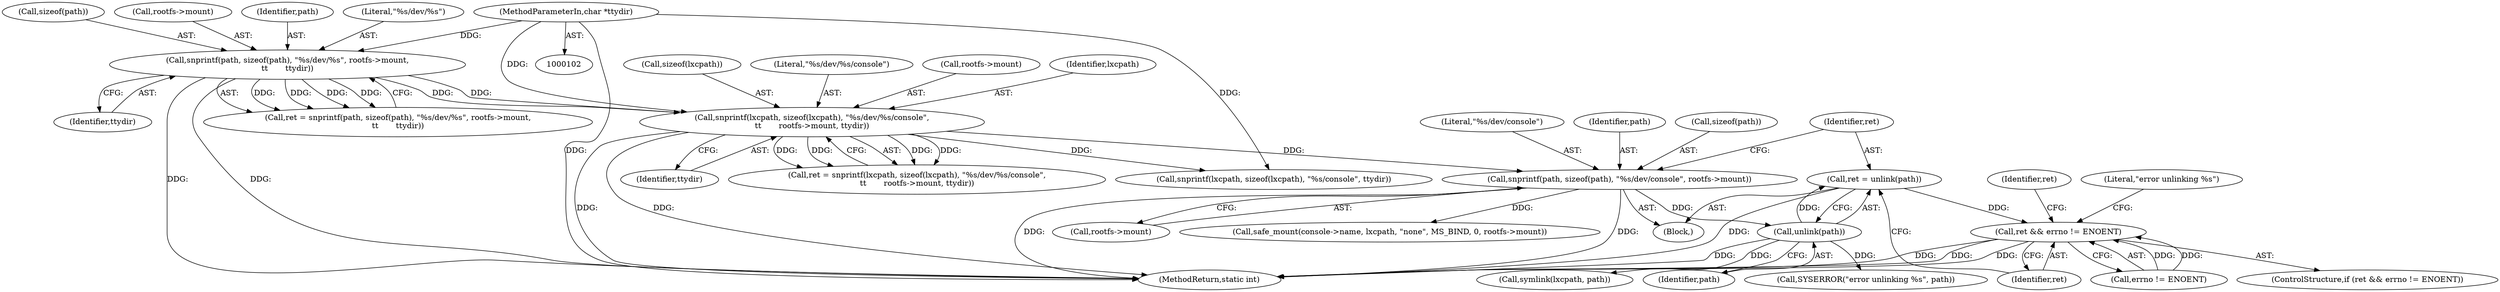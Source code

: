 digraph "0_lxc_592fd47a6245508b79fe6ac819fe6d3b2c1289be_11@API" {
"1000181" [label="(Call,ret = unlink(path))"];
"1000183" [label="(Call,unlink(path))"];
"1000173" [label="(Call,snprintf(path, sizeof(path), \"%s/dev/console\", rootfs->mount))"];
"1000153" [label="(Call,snprintf(lxcpath, sizeof(lxcpath), \"%s/dev/%s/console\",\n\t\t       rootfs->mount, ttydir))"];
"1000112" [label="(Call,snprintf(path, sizeof(path), \"%s/dev/%s\", rootfs->mount,\n\t\t       ttydir))"];
"1000105" [label="(MethodParameterIn,char *ttydir)"];
"1000186" [label="(Call,ret && errno != ENOENT)"];
"1000173" [label="(Call,snprintf(path, sizeof(path), \"%s/dev/console\", rootfs->mount))"];
"1000116" [label="(Literal,\"%s/dev/%s\")"];
"1000161" [label="(Identifier,ttydir)"];
"1000177" [label="(Literal,\"%s/dev/console\")"];
"1000192" [label="(Call,SYSERROR(\"error unlinking %s\", path))"];
"1000114" [label="(Call,sizeof(path))"];
"1000280" [label="(Call,symlink(lxcpath, path))"];
"1000186" [label="(Call,ret && errno != ENOENT)"];
"1000184" [label="(Identifier,path)"];
"1000296" [label="(MethodReturn,static int)"];
"1000155" [label="(Call,sizeof(lxcpath))"];
"1000182" [label="(Identifier,ret)"];
"1000174" [label="(Identifier,path)"];
"1000261" [label="(Call,snprintf(lxcpath, sizeof(lxcpath), \"%s/console\", ttydir))"];
"1000120" [label="(Identifier,ttydir)"];
"1000105" [label="(MethodParameterIn,char *ttydir)"];
"1000110" [label="(Call,ret = snprintf(path, sizeof(path), \"%s/dev/%s\", rootfs->mount,\n\t\t       ttydir))"];
"1000187" [label="(Identifier,ret)"];
"1000157" [label="(Literal,\"%s/dev/%s/console\")"];
"1000183" [label="(Call,unlink(path))"];
"1000178" [label="(Call,rootfs->mount)"];
"1000199" [label="(Identifier,ret)"];
"1000117" [label="(Call,rootfs->mount)"];
"1000106" [label="(Block,)"];
"1000112" [label="(Call,snprintf(path, sizeof(path), \"%s/dev/%s\", rootfs->mount,\n\t\t       ttydir))"];
"1000175" [label="(Call,sizeof(path))"];
"1000158" [label="(Call,rootfs->mount)"];
"1000153" [label="(Call,snprintf(lxcpath, sizeof(lxcpath), \"%s/dev/%s/console\",\n\t\t       rootfs->mount, ttydir))"];
"1000238" [label="(Call,safe_mount(console->name, lxcpath, \"none\", MS_BIND, 0, rootfs->mount))"];
"1000113" [label="(Identifier,path)"];
"1000154" [label="(Identifier,lxcpath)"];
"1000188" [label="(Call,errno != ENOENT)"];
"1000181" [label="(Call,ret = unlink(path))"];
"1000193" [label="(Literal,\"error unlinking %s\")"];
"1000185" [label="(ControlStructure,if (ret && errno != ENOENT))"];
"1000151" [label="(Call,ret = snprintf(lxcpath, sizeof(lxcpath), \"%s/dev/%s/console\",\n\t\t       rootfs->mount, ttydir))"];
"1000181" -> "1000106"  [label="AST: "];
"1000181" -> "1000183"  [label="CFG: "];
"1000182" -> "1000181"  [label="AST: "];
"1000183" -> "1000181"  [label="AST: "];
"1000187" -> "1000181"  [label="CFG: "];
"1000181" -> "1000296"  [label="DDG: "];
"1000183" -> "1000181"  [label="DDG: "];
"1000181" -> "1000186"  [label="DDG: "];
"1000183" -> "1000184"  [label="CFG: "];
"1000184" -> "1000183"  [label="AST: "];
"1000183" -> "1000296"  [label="DDG: "];
"1000173" -> "1000183"  [label="DDG: "];
"1000183" -> "1000192"  [label="DDG: "];
"1000183" -> "1000280"  [label="DDG: "];
"1000173" -> "1000106"  [label="AST: "];
"1000173" -> "1000178"  [label="CFG: "];
"1000174" -> "1000173"  [label="AST: "];
"1000175" -> "1000173"  [label="AST: "];
"1000177" -> "1000173"  [label="AST: "];
"1000178" -> "1000173"  [label="AST: "];
"1000182" -> "1000173"  [label="CFG: "];
"1000173" -> "1000296"  [label="DDG: "];
"1000173" -> "1000296"  [label="DDG: "];
"1000153" -> "1000173"  [label="DDG: "];
"1000173" -> "1000238"  [label="DDG: "];
"1000153" -> "1000151"  [label="AST: "];
"1000153" -> "1000161"  [label="CFG: "];
"1000154" -> "1000153"  [label="AST: "];
"1000155" -> "1000153"  [label="AST: "];
"1000157" -> "1000153"  [label="AST: "];
"1000158" -> "1000153"  [label="AST: "];
"1000161" -> "1000153"  [label="AST: "];
"1000151" -> "1000153"  [label="CFG: "];
"1000153" -> "1000296"  [label="DDG: "];
"1000153" -> "1000296"  [label="DDG: "];
"1000153" -> "1000151"  [label="DDG: "];
"1000153" -> "1000151"  [label="DDG: "];
"1000153" -> "1000151"  [label="DDG: "];
"1000153" -> "1000151"  [label="DDG: "];
"1000112" -> "1000153"  [label="DDG: "];
"1000112" -> "1000153"  [label="DDG: "];
"1000105" -> "1000153"  [label="DDG: "];
"1000153" -> "1000261"  [label="DDG: "];
"1000112" -> "1000110"  [label="AST: "];
"1000112" -> "1000120"  [label="CFG: "];
"1000113" -> "1000112"  [label="AST: "];
"1000114" -> "1000112"  [label="AST: "];
"1000116" -> "1000112"  [label="AST: "];
"1000117" -> "1000112"  [label="AST: "];
"1000120" -> "1000112"  [label="AST: "];
"1000110" -> "1000112"  [label="CFG: "];
"1000112" -> "1000296"  [label="DDG: "];
"1000112" -> "1000296"  [label="DDG: "];
"1000112" -> "1000110"  [label="DDG: "];
"1000112" -> "1000110"  [label="DDG: "];
"1000112" -> "1000110"  [label="DDG: "];
"1000112" -> "1000110"  [label="DDG: "];
"1000105" -> "1000112"  [label="DDG: "];
"1000105" -> "1000102"  [label="AST: "];
"1000105" -> "1000296"  [label="DDG: "];
"1000105" -> "1000261"  [label="DDG: "];
"1000186" -> "1000185"  [label="AST: "];
"1000186" -> "1000187"  [label="CFG: "];
"1000186" -> "1000188"  [label="CFG: "];
"1000187" -> "1000186"  [label="AST: "];
"1000188" -> "1000186"  [label="AST: "];
"1000193" -> "1000186"  [label="CFG: "];
"1000199" -> "1000186"  [label="CFG: "];
"1000186" -> "1000296"  [label="DDG: "];
"1000186" -> "1000296"  [label="DDG: "];
"1000186" -> "1000296"  [label="DDG: "];
"1000188" -> "1000186"  [label="DDG: "];
"1000188" -> "1000186"  [label="DDG: "];
}
